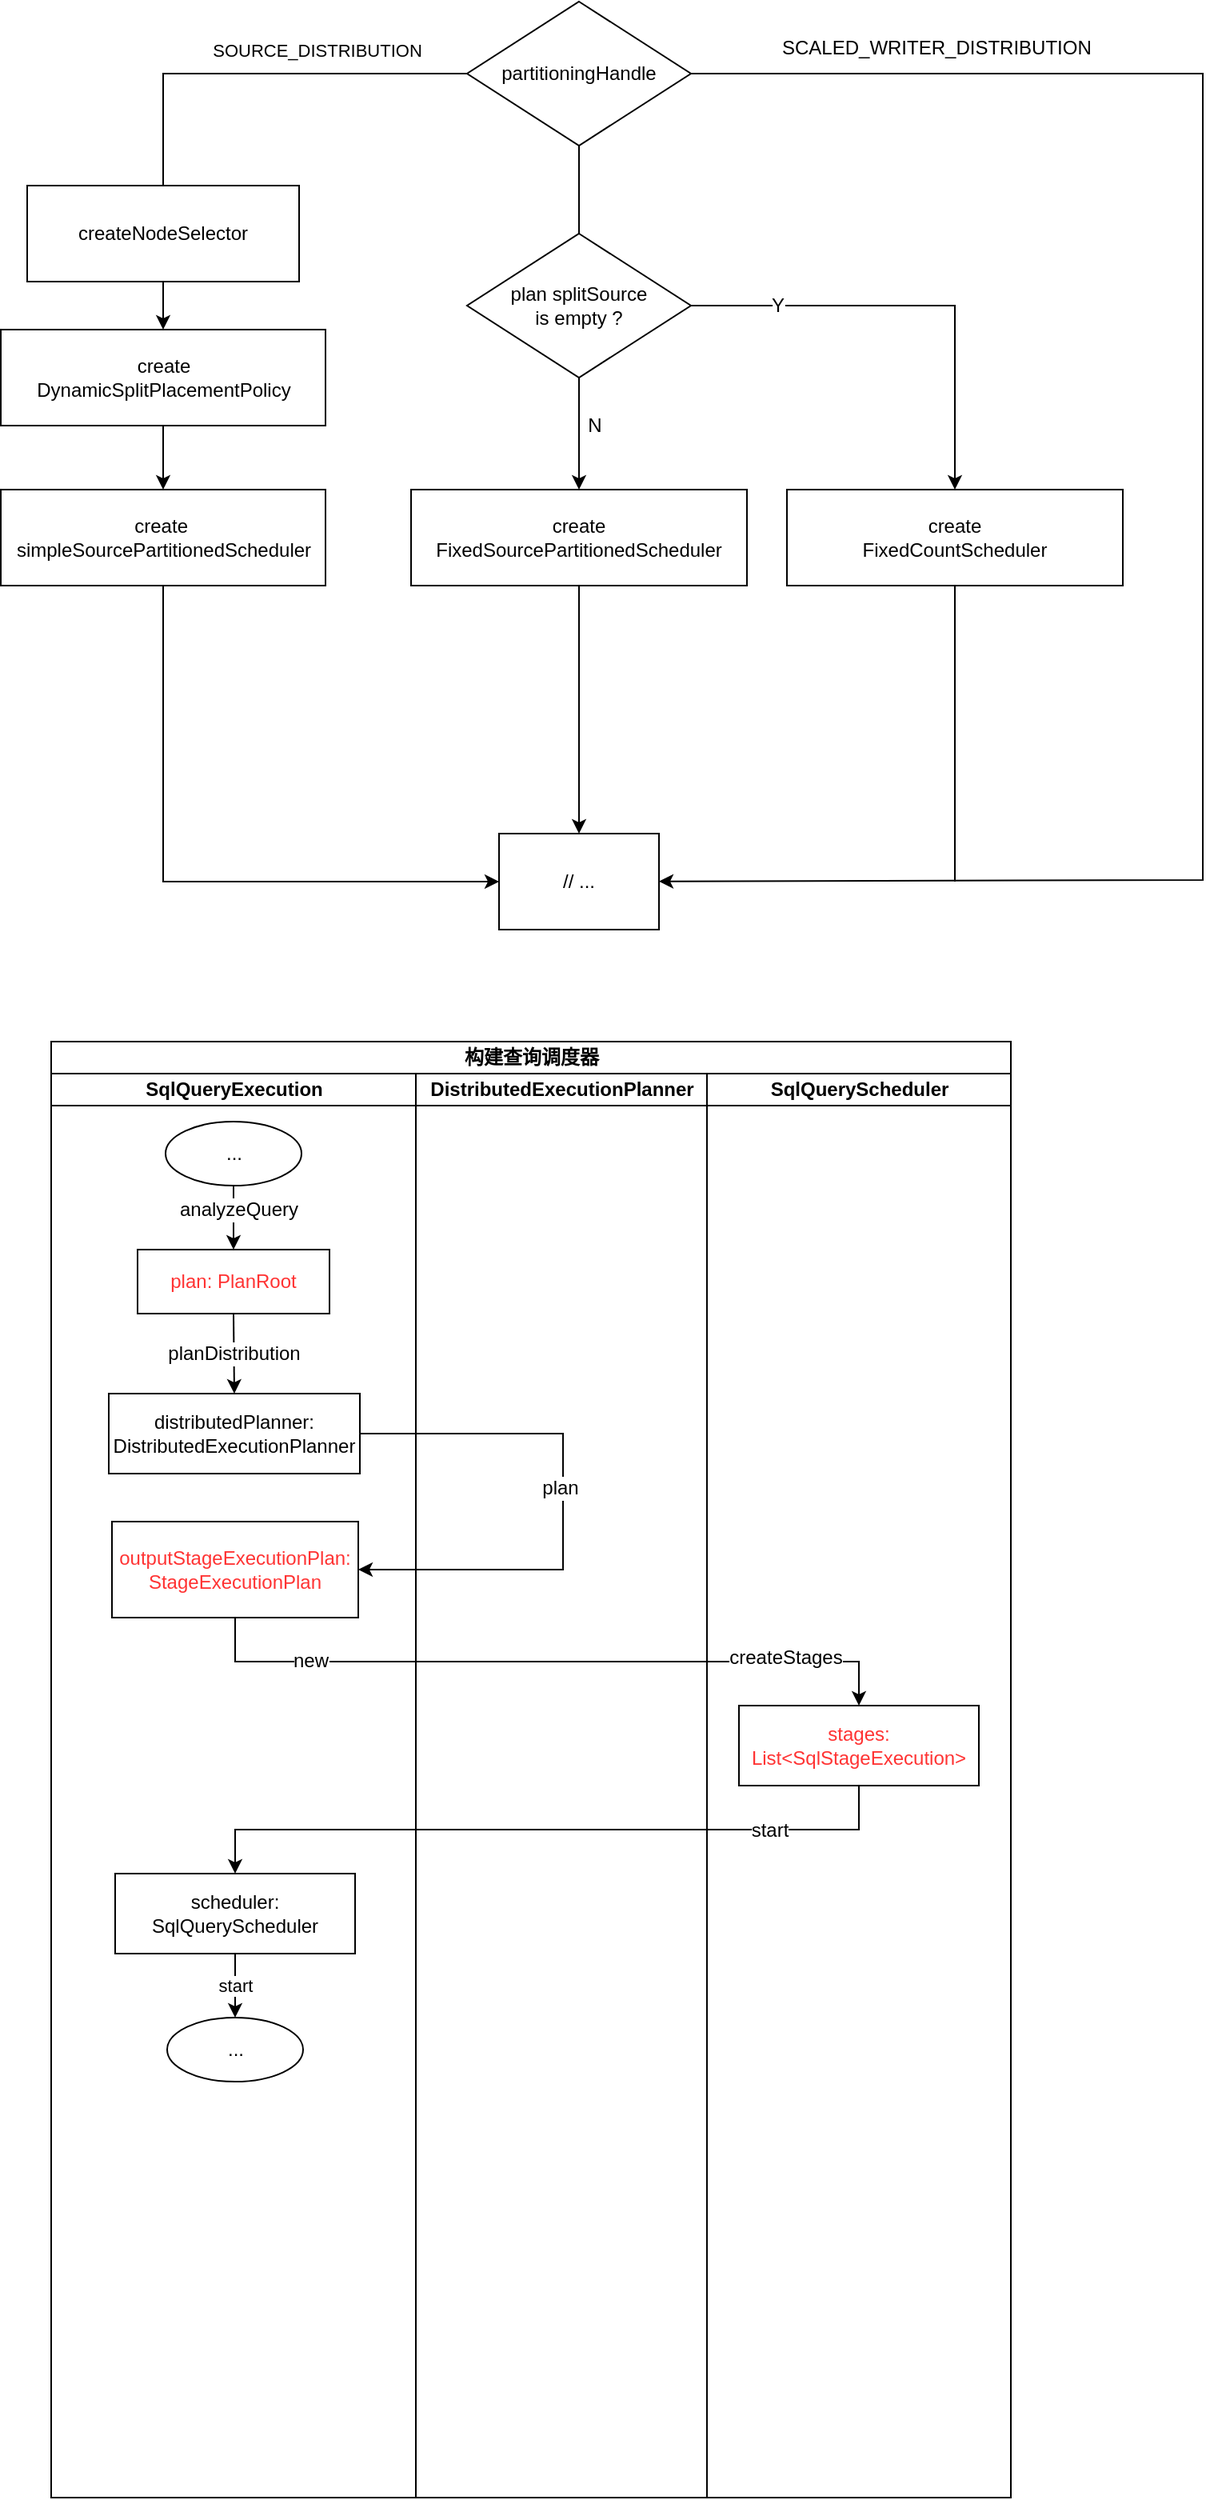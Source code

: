 <mxfile version="12.1.0" type="github" pages="1"><diagram id="IUXzHtW_R0PJzRLwc07r" name="Page-1"><mxGraphModel dx="1186" dy="775" grid="1" gridSize="10" guides="1" tooltips="1" connect="1" arrows="1" fold="1" page="1" pageScale="1" pageWidth="2339" pageHeight="3300" math="0" shadow="0"><root><mxCell id="0"/><mxCell id="1" parent="0"/><mxCell id="SPzI8nF-dsDxfP2UtwFZ-1" value="partitioningHandle" style="rhombus;whiteSpace=wrap;html=1;" vertex="1" parent="1"><mxGeometry x="380" y="200" width="140" height="90" as="geometry"/></mxCell><mxCell id="SPzI8nF-dsDxfP2UtwFZ-11" value="// ..." style="whiteSpace=wrap;html=1;align=center;verticalAlign=middle;container=1;recursiveResize=0;treeFolding=1;treeMoving=1;" vertex="1" parent="1"><mxGeometry x="400" y="720" width="100" height="60" as="geometry"/></mxCell><mxCell id="SPzI8nF-dsDxfP2UtwFZ-12" value="" style="edgeStyle=elbowEdgeStyle;elbow=vertical;startArrow=none;endArrow=none;rounded=0;exitX=0.5;exitY=1;exitDx=0;exitDy=0;" edge="1" parent="1" source="SPzI8nF-dsDxfP2UtwFZ-1"><mxGeometry relative="1" as="geometry"><mxPoint x="680" y="280" as="sourcePoint"/><mxPoint x="450" y="360" as="targetPoint"/></mxGeometry></mxCell><mxCell id="SPzI8nF-dsDxfP2UtwFZ-15" value="createNodeSelector" style="whiteSpace=wrap;html=1;align=center;verticalAlign=middle;container=1;recursiveResize=0;treeFolding=1;treeMoving=1;" vertex="1" parent="1"><mxGeometry x="105" y="315" width="170" height="60" as="geometry"/></mxCell><mxCell id="SPzI8nF-dsDxfP2UtwFZ-16" value="SOURCE_DISTRIBUTION" style="edgeStyle=elbowEdgeStyle;elbow=vertical;startArrow=none;endArrow=none;rounded=0;exitX=0;exitY=0.5;exitDx=0;exitDy=0;" edge="1" target="SPzI8nF-dsDxfP2UtwFZ-15" parent="1" source="SPzI8nF-dsDxfP2UtwFZ-1"><mxGeometry x="-0.28" y="-15" relative="1" as="geometry"><mxPoint x="330" y="245" as="sourcePoint"/><Array as="points"><mxPoint x="190" y="245"/></Array><mxPoint as="offset"/></mxGeometry></mxCell><mxCell id="SPzI8nF-dsDxfP2UtwFZ-22" value="" style="edgeStyle=none;rounded=0;orthogonalLoop=1;jettySize=auto;html=1;" edge="1" parent="1" source="SPzI8nF-dsDxfP2UtwFZ-18" target="SPzI8nF-dsDxfP2UtwFZ-21"><mxGeometry relative="1" as="geometry"/></mxCell><mxCell id="SPzI8nF-dsDxfP2UtwFZ-18" value="create&lt;br&gt;DynamicSplitPlacementPolicy" style="whiteSpace=wrap;html=1;align=center;verticalAlign=middle;container=1;recursiveResize=0;treeFolding=1;treeMoving=1;" vertex="1" parent="1"><mxGeometry x="88.5" y="405" width="203" height="60" as="geometry"/></mxCell><mxCell id="SPzI8nF-dsDxfP2UtwFZ-21" value="create&amp;nbsp;&lt;br&gt;simpleSourcePartitionedScheduler" style="whiteSpace=wrap;html=1;align=center;verticalAlign=middle;container=1;recursiveResize=0;treeFolding=1;treeMoving=1;" vertex="1" parent="1"><mxGeometry x="88.5" y="505" width="203" height="60" as="geometry"/></mxCell><mxCell id="SPzI8nF-dsDxfP2UtwFZ-23" value="SCALED_WRITER_DISTRIBUTION" style="text;html=1;rotation=0;" vertex="1" parent="1"><mxGeometry x="575" y="215" width="220" height="30" as="geometry"/></mxCell><mxCell id="SPzI8nF-dsDxfP2UtwFZ-25" value="" style="edgeStyle=none;rounded=0;orthogonalLoop=1;jettySize=auto;html=1;exitX=0.5;exitY=1;exitDx=0;exitDy=0;entryX=0.5;entryY=0;entryDx=0;entryDy=0;" edge="1" parent="1" source="SPzI8nF-dsDxfP2UtwFZ-15" target="SPzI8nF-dsDxfP2UtwFZ-18"><mxGeometry relative="1" as="geometry"><mxPoint x="270" y="560" as="sourcePoint"/><mxPoint x="270" y="630" as="targetPoint"/></mxGeometry></mxCell><mxCell id="SPzI8nF-dsDxfP2UtwFZ-28" value="" style="edgeStyle=none;rounded=0;orthogonalLoop=1;jettySize=auto;html=1;exitX=0.5;exitY=1;exitDx=0;exitDy=0;entryX=0;entryY=0.5;entryDx=0;entryDy=0;" edge="1" parent="1" source="SPzI8nF-dsDxfP2UtwFZ-21" target="SPzI8nF-dsDxfP2UtwFZ-11"><mxGeometry relative="1" as="geometry"><mxPoint x="280" y="840" as="sourcePoint"/><mxPoint x="330" y="850" as="targetPoint"/><Array as="points"><mxPoint x="190" y="750"/></Array></mxGeometry></mxCell><mxCell id="SPzI8nF-dsDxfP2UtwFZ-30" value="plan splitSource&lt;br&gt;is empty ?" style="rhombus;whiteSpace=wrap;html=1;" vertex="1" parent="1"><mxGeometry x="380" y="345" width="140" height="90" as="geometry"/></mxCell><mxCell id="SPzI8nF-dsDxfP2UtwFZ-31" value="create&lt;br&gt;FixedSourcePartitionedScheduler" style="whiteSpace=wrap;html=1;align=center;verticalAlign=middle;container=1;recursiveResize=0;treeFolding=1;treeMoving=1;" vertex="1" parent="1"><mxGeometry x="345" y="505" width="210" height="60" as="geometry"/></mxCell><mxCell id="SPzI8nF-dsDxfP2UtwFZ-33" value="N" style="text;html=1;strokeColor=none;fillColor=none;align=center;verticalAlign=middle;whiteSpace=wrap;rounded=0;" vertex="1" parent="1"><mxGeometry x="440" y="455" width="40" height="20" as="geometry"/></mxCell><mxCell id="SPzI8nF-dsDxfP2UtwFZ-38" value="" style="edgeStyle=none;rounded=0;orthogonalLoop=1;jettySize=auto;html=1;exitX=0.5;exitY=1;exitDx=0;exitDy=0;" edge="1" parent="1" source="SPzI8nF-dsDxfP2UtwFZ-30" target="SPzI8nF-dsDxfP2UtwFZ-31"><mxGeometry relative="1" as="geometry"><mxPoint x="200" y="475" as="sourcePoint"/><mxPoint x="200" y="515" as="targetPoint"/></mxGeometry></mxCell><mxCell id="SPzI8nF-dsDxfP2UtwFZ-39" value="" style="edgeStyle=none;rounded=0;orthogonalLoop=1;jettySize=auto;html=1;exitX=1;exitY=0.5;exitDx=0;exitDy=0;entryX=0.5;entryY=0;entryDx=0;entryDy=0;" edge="1" parent="1" source="SPzI8nF-dsDxfP2UtwFZ-30" target="SPzI8nF-dsDxfP2UtwFZ-40"><mxGeometry relative="1" as="geometry"><mxPoint x="460" y="445" as="sourcePoint"/><mxPoint x="660" y="390" as="targetPoint"/><Array as="points"><mxPoint x="685" y="390"/></Array></mxGeometry></mxCell><mxCell id="SPzI8nF-dsDxfP2UtwFZ-41" value="Y" style="text;html=1;resizable=0;points=[];align=center;verticalAlign=middle;labelBackgroundColor=#ffffff;" vertex="1" connectable="0" parent="SPzI8nF-dsDxfP2UtwFZ-39"><mxGeometry x="-0.614" relative="1" as="geometry"><mxPoint as="offset"/></mxGeometry></mxCell><mxCell id="SPzI8nF-dsDxfP2UtwFZ-40" value="create&lt;br&gt;FixedCountScheduler" style="whiteSpace=wrap;html=1;align=center;verticalAlign=middle;container=1;recursiveResize=0;treeFolding=1;treeMoving=1;" vertex="1" parent="1"><mxGeometry x="580" y="505" width="210" height="60" as="geometry"/></mxCell><mxCell id="SPzI8nF-dsDxfP2UtwFZ-43" value="" style="edgeStyle=none;rounded=0;orthogonalLoop=1;jettySize=auto;html=1;exitX=0.5;exitY=1;exitDx=0;exitDy=0;entryX=0.5;entryY=0;entryDx=0;entryDy=0;" edge="1" parent="1" source="SPzI8nF-dsDxfP2UtwFZ-31" target="SPzI8nF-dsDxfP2UtwFZ-11"><mxGeometry relative="1" as="geometry"><mxPoint x="460" y="445" as="sourcePoint"/><mxPoint x="460" y="515" as="targetPoint"/></mxGeometry></mxCell><mxCell id="SPzI8nF-dsDxfP2UtwFZ-44" value="" style="edgeStyle=none;rounded=0;orthogonalLoop=1;jettySize=auto;html=1;exitX=1;exitY=0.5;exitDx=0;exitDy=0;" edge="1" parent="1" source="SPzI8nF-dsDxfP2UtwFZ-1" target="SPzI8nF-dsDxfP2UtwFZ-11"><mxGeometry relative="1" as="geometry"><mxPoint x="460" y="575" as="sourcePoint"/><mxPoint x="460" y="730" as="targetPoint"/><Array as="points"><mxPoint x="840" y="245"/><mxPoint x="840" y="749"/></Array></mxGeometry></mxCell><mxCell id="SPzI8nF-dsDxfP2UtwFZ-47" value="" style="endArrow=none;html=1;entryX=0.5;entryY=1;entryDx=0;entryDy=0;" edge="1" parent="1" target="SPzI8nF-dsDxfP2UtwFZ-40"><mxGeometry width="50" height="50" relative="1" as="geometry"><mxPoint x="685" y="750" as="sourcePoint"/><mxPoint x="680" y="570" as="targetPoint"/></mxGeometry></mxCell><mxCell id="SPzI8nF-dsDxfP2UtwFZ-48" value="构建查询调度器" style="swimlane;html=1;childLayout=stackLayout;resizeParent=1;resizeParentMax=0;startSize=20;" vertex="1" parent="1"><mxGeometry x="120" y="850" width="600" height="910" as="geometry"/></mxCell><mxCell id="SPzI8nF-dsDxfP2UtwFZ-97" value="" style="edgeStyle=elbowEdgeStyle;elbow=vertical;startArrow=none;endArrow=classic;rounded=0;exitX=0.5;exitY=1;exitDx=0;exitDy=0;endFill=1;" edge="1" target="SPzI8nF-dsDxfP2UtwFZ-96" parent="SPzI8nF-dsDxfP2UtwFZ-48" source="SPzI8nF-dsDxfP2UtwFZ-89"><mxGeometry relative="1" as="geometry"><mxPoint x="502.5" y="560" as="sourcePoint"/></mxGeometry></mxCell><mxCell id="SPzI8nF-dsDxfP2UtwFZ-99" value="start" style="text;html=1;resizable=0;points=[];align=center;verticalAlign=middle;labelBackgroundColor=#ffffff;" vertex="1" connectable="0" parent="SPzI8nF-dsDxfP2UtwFZ-97"><mxGeometry x="-0.619" relative="1" as="geometry"><mxPoint x="1" as="offset"/></mxGeometry></mxCell><mxCell id="SPzI8nF-dsDxfP2UtwFZ-49" value="SqlQueryExecution" style="swimlane;html=1;startSize=20;" vertex="1" parent="SPzI8nF-dsDxfP2UtwFZ-48"><mxGeometry y="20" width="228" height="890" as="geometry"/></mxCell><UserObject label="plan: PlanRoot" treeRoot="1" id="SPzI8nF-dsDxfP2UtwFZ-58"><mxCell style="whiteSpace=wrap;html=1;align=center;treeFolding=1;treeMoving=1;container=1;recursiveResize=0;labelBackgroundColor=none;fontColor=#FF3333;" vertex="1" parent="SPzI8nF-dsDxfP2UtwFZ-49"><mxGeometry x="54" y="110" width="120" height="40" as="geometry"/></mxCell></UserObject><mxCell id="SPzI8nF-dsDxfP2UtwFZ-59" value="" style="endArrow=classic;html=1;entryX=0.5;entryY=0;entryDx=0;entryDy=0;" edge="1" parent="SPzI8nF-dsDxfP2UtwFZ-49" target="SPzI8nF-dsDxfP2UtwFZ-58"><mxGeometry width="50" height="50" relative="1" as="geometry"><mxPoint x="114" y="70" as="sourcePoint"/><mxPoint x="139" y="50" as="targetPoint"/></mxGeometry></mxCell><mxCell id="SPzI8nF-dsDxfP2UtwFZ-61" value="analyzeQuery" style="text;html=1;resizable=0;points=[];align=center;verticalAlign=middle;labelBackgroundColor=#ffffff;" vertex="1" connectable="0" parent="SPzI8nF-dsDxfP2UtwFZ-59"><mxGeometry x="-0.28" y="3" relative="1" as="geometry"><mxPoint as="offset"/></mxGeometry></mxCell><mxCell id="SPzI8nF-dsDxfP2UtwFZ-62" value="..." style="ellipse;whiteSpace=wrap;html=1;" vertex="1" parent="SPzI8nF-dsDxfP2UtwFZ-49"><mxGeometry x="71.5" y="30" width="85" height="40" as="geometry"/></mxCell><UserObject label="distributedPlanner:&lt;br&gt;DistributedExecutionPlanner" treeRoot="1" id="SPzI8nF-dsDxfP2UtwFZ-73"><mxCell style="whiteSpace=wrap;html=1;align=center;treeFolding=1;treeMoving=1;container=1;recursiveResize=0;" vertex="1" parent="SPzI8nF-dsDxfP2UtwFZ-49"><mxGeometry x="36" y="200" width="157" height="50" as="geometry"/></mxCell></UserObject><mxCell id="SPzI8nF-dsDxfP2UtwFZ-76" value="" style="endArrow=classic;html=1;exitX=0.5;exitY=1;exitDx=0;exitDy=0;entryX=0.5;entryY=0;entryDx=0;entryDy=0;" edge="1" parent="SPzI8nF-dsDxfP2UtwFZ-49" source="SPzI8nF-dsDxfP2UtwFZ-58" target="SPzI8nF-dsDxfP2UtwFZ-73"><mxGeometry width="50" height="50" relative="1" as="geometry"><mxPoint x="113" y="205" as="sourcePoint"/><mxPoint x="113" y="250" as="targetPoint"/></mxGeometry></mxCell><mxCell id="SPzI8nF-dsDxfP2UtwFZ-77" value="planDistribution" style="text;html=1;resizable=0;points=[];align=center;verticalAlign=middle;labelBackgroundColor=#ffffff;" vertex="1" connectable="0" parent="SPzI8nF-dsDxfP2UtwFZ-76"><mxGeometry x="-0.28" y="3" relative="1" as="geometry"><mxPoint x="-3" y="7" as="offset"/></mxGeometry></mxCell><mxCell id="SPzI8nF-dsDxfP2UtwFZ-65" value="outputStageExecutionPlan:&lt;br&gt;StageExecutionPlan" style="whiteSpace=wrap;html=1;align=center;verticalAlign=middle;container=1;recursiveResize=0;treeFolding=1;treeMoving=1;fontColor=#FF3333;" vertex="1" parent="SPzI8nF-dsDxfP2UtwFZ-49"><mxGeometry x="38" y="280" width="154" height="60" as="geometry"/></mxCell><mxCell id="SPzI8nF-dsDxfP2UtwFZ-66" value="" style="edgeStyle=elbowEdgeStyle;elbow=vertical;startArrow=none;endArrow=classic;rounded=0;endFill=1;exitX=1;exitY=0.5;exitDx=0;exitDy=0;entryX=1;entryY=0.5;entryDx=0;entryDy=0;" edge="1" target="SPzI8nF-dsDxfP2UtwFZ-65" parent="SPzI8nF-dsDxfP2UtwFZ-49" source="SPzI8nF-dsDxfP2UtwFZ-73"><mxGeometry relative="1" as="geometry"><mxPoint x="120" y="360" as="sourcePoint"/><mxPoint x="310" y="440" as="targetPoint"/><Array as="points"><mxPoint x="320" y="350"/><mxPoint x="170" y="270"/><mxPoint x="330" y="300"/><mxPoint x="130" y="280"/><mxPoint x="250" y="290"/><mxPoint x="300" y="270"/><mxPoint x="350" y="310"/><mxPoint x="140" y="310"/><mxPoint x="210" y="400"/></Array></mxGeometry></mxCell><mxCell id="SPzI8nF-dsDxfP2UtwFZ-91" value="&lt;span style=&quot;font-family: &amp;#34;helvetica&amp;#34; , &amp;#34;arial&amp;#34; , sans-serif ; font-size: 0px ; background-color: rgb(248 , 249 , 250)&quot;&gt;%3CmxGraphModel%3E%3Croot%3E%3CmxCell%20id%3D%220%22%2F%3E%3CmxCell%20id%3D%221%22%20parent%3D%220%22%2F%3E%3CmxCell%20id%3D%222%22%20value%3D%22plan%22%20style%3D%22text%3Bhtml%3D1%3Bresizable%3D0%3Bpoints%3D%5B%5D%3Balign%3Dcenter%3BverticalAlign%3Dmiddle%3BlabelBackgroundColor%3D%23ffffff%3B%22%20vertex%3D%221%22%20connectable%3D%220%22%20parent%3D%221%22%3E%3CmxGeometry%20x%3D%22277%22%20y%3D%221158%22%20as%3D%22geometry%22%3E%3CmxPoint%20as%3D%22offset%22%2F%3E%3C%2FmxGeometry%3E%3C%2FmxCell%3E%3C%2Froot%3E%3C%2FmxGraphModel%3E&lt;/span&gt;" style="text;html=1;resizable=0;points=[];align=center;verticalAlign=middle;labelBackgroundColor=#ffffff;" vertex="1" connectable="0" parent="SPzI8nF-dsDxfP2UtwFZ-66"><mxGeometry x="0.422" relative="1" as="geometry"><mxPoint as="offset"/></mxGeometry></mxCell><mxCell id="SPzI8nF-dsDxfP2UtwFZ-93" value="&lt;span style=&quot;font-family: &amp;#34;helvetica&amp;#34; , &amp;#34;arial&amp;#34; , sans-serif ; font-size: 0px ; background-color: rgb(248 , 249 , 250)&quot;&gt;%3CmxGraphModel%3E%3Croot%3E%3CmxCell%20id%3D%220%22%2F%3E%3CmxCell%20id%3D%221%22%20parent%3D%220%22%2F%3E%3CmxCell%20id%3D%222%22%20value%3D%22plan%22%20style%3D%22text%3Bhtml%3D1%3Bresizable%3D0%3Bpoints%3D%5B%5D%3Balign%3Dcenter%3BverticalAlign%3Dmiddle%3BlabelBackgroundColor%3D%23ffffff%3B%22%20vertex%3D%221%22%20connectable%3D%220%22%20parent%3D%221%22%3E%3CmxGeometry%20x%3D%22425%22%20y%3D%221250%22%20as%3D%22geometry%22%3E%3CmxPoint%20as%3D%22offset%22%2F%3E%3C%2FmxGeometry%3E%3C%2FmxCell%3E%3C%2Froot%3E%3C%2FmxGraphModel%3E&lt;/span&gt;&lt;span style=&quot;font-family: &amp;#34;helvetica&amp;#34; , &amp;#34;arial&amp;#34; , sans-serif ; font-size: 0px ; background-color: rgb(248 , 249 , 250)&quot;&gt;%3CmxGraphModel%3E%3Croot%3E%3CmxCell%20id%3D%220%22%2F%3E%3CmxCell%20id%3D%221%22%20parent%3D%220%22%2F%3E%3CmxCell%20id%3D%222%22%20value%3D%22plan%22%20style%3D%22text%3Bhtml%3D1%3Bresizable%3D0%3Bpoints%3D%5B%5D%3Balign%3Dcenter%3BverticalAlign%3Dmiddle%3BlabelBackgroundColor%3D%23ffffff%3B%22%20vertex%3D%221%22%20connectable%3D%220%22%20parent%3D%221%22%3E%3CmxGeometry%20x%3D%22425%22%20y%3D%221250%22%20as%3D%22geometry%22%3E%3CmxPoint%20as%3D%22offset%22%2F%3E%3C%2FmxGeometry%3E%3C%2FmxCell%3E%3C%2Froot%3E%3C%2FmxGraphModel%3Eplan&lt;br&gt;&lt;br&gt;&lt;/span&gt;" style="text;html=1;resizable=0;points=[];align=center;verticalAlign=middle;labelBackgroundColor=#ffffff;" vertex="1" connectable="0" parent="SPzI8nF-dsDxfP2UtwFZ-66"><mxGeometry x="-0.042" relative="1" as="geometry"><mxPoint as="offset"/></mxGeometry></mxCell><mxCell id="SPzI8nF-dsDxfP2UtwFZ-94" value="plan" style="text;html=1;resizable=0;points=[];align=center;verticalAlign=middle;labelBackgroundColor=#ffffff;" vertex="1" connectable="0" parent="SPzI8nF-dsDxfP2UtwFZ-66"><mxGeometry x="-0.057" y="-2" relative="1" as="geometry"><mxPoint as="offset"/></mxGeometry></mxCell><mxCell id="SPzI8nF-dsDxfP2UtwFZ-96" value="scheduler:&lt;br&gt;SqlQueryScheduler" style="whiteSpace=wrap;html=1;align=center;verticalAlign=middle;container=1;recursiveResize=0;treeFolding=1;treeMoving=1;" vertex="1" parent="SPzI8nF-dsDxfP2UtwFZ-49"><mxGeometry x="40" y="500" width="150" height="50" as="geometry"/></mxCell><mxCell id="SPzI8nF-dsDxfP2UtwFZ-103" value="..." style="ellipse;whiteSpace=wrap;html=1;" vertex="1" parent="SPzI8nF-dsDxfP2UtwFZ-49"><mxGeometry x="72.5" y="590" width="85" height="40" as="geometry"/></mxCell><mxCell id="SPzI8nF-dsDxfP2UtwFZ-104" value="start" style="endArrow=classic;html=1;exitX=0.5;exitY=1;exitDx=0;exitDy=0;entryX=0.5;entryY=0;entryDx=0;entryDy=0;" edge="1" parent="SPzI8nF-dsDxfP2UtwFZ-49" source="SPzI8nF-dsDxfP2UtwFZ-96" target="SPzI8nF-dsDxfP2UtwFZ-103"><mxGeometry width="50" height="50" relative="1" as="geometry"><mxPoint x="113" y="540" as="sourcePoint"/><mxPoint x="113.5" y="590" as="targetPoint"/></mxGeometry></mxCell><mxCell id="SPzI8nF-dsDxfP2UtwFZ-50" value="DistributedExecutionPlanner" style="swimlane;html=1;startSize=20;" vertex="1" parent="SPzI8nF-dsDxfP2UtwFZ-48"><mxGeometry x="228" y="20" width="182" height="890" as="geometry"/></mxCell><mxCell id="SPzI8nF-dsDxfP2UtwFZ-51" value="SqlQueryScheduler" style="swimlane;html=1;startSize=20;" vertex="1" parent="SPzI8nF-dsDxfP2UtwFZ-48"><mxGeometry x="410" y="20" width="190" height="890" as="geometry"/></mxCell><mxCell id="SPzI8nF-dsDxfP2UtwFZ-89" value="stages:&lt;br&gt;List&amp;lt;SqlStageExecution&amp;gt;" style="whiteSpace=wrap;html=1;align=center;verticalAlign=middle;container=1;recursiveResize=0;treeFolding=1;treeMoving=1;fontColor=#FF3333;" vertex="1" parent="SPzI8nF-dsDxfP2UtwFZ-51"><mxGeometry x="20" y="395" width="150" height="50" as="geometry"/></mxCell><mxCell id="SPzI8nF-dsDxfP2UtwFZ-90" value="" style="edgeStyle=elbowEdgeStyle;elbow=vertical;startArrow=none;endArrow=classic;rounded=0;exitX=0.5;exitY=1;exitDx=0;exitDy=0;endFill=1;" edge="1" target="SPzI8nF-dsDxfP2UtwFZ-89" parent="SPzI8nF-dsDxfP2UtwFZ-48" source="SPzI8nF-dsDxfP2UtwFZ-65"><mxGeometry relative="1" as="geometry"><mxPoint x="115" y="465" as="sourcePoint"/></mxGeometry></mxCell><mxCell id="SPzI8nF-dsDxfP2UtwFZ-95" value="createStages" style="text;html=1;resizable=0;points=[];align=center;verticalAlign=middle;labelBackgroundColor=#ffffff;" vertex="1" connectable="0" parent="SPzI8nF-dsDxfP2UtwFZ-90"><mxGeometry x="0.669" y="3" relative="1" as="geometry"><mxPoint as="offset"/></mxGeometry></mxCell><mxCell id="SPzI8nF-dsDxfP2UtwFZ-100" value="new" style="text;html=1;resizable=0;points=[];align=center;verticalAlign=middle;labelBackgroundColor=#ffffff;" vertex="1" connectable="0" parent="SPzI8nF-dsDxfP2UtwFZ-90"><mxGeometry x="-0.665" y="1" relative="1" as="geometry"><mxPoint as="offset"/></mxGeometry></mxCell></root></mxGraphModel></diagram></mxfile>